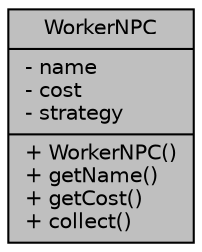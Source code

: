 digraph "WorkerNPC"
{
 // LATEX_PDF_SIZE
  edge [fontname="Helvetica",fontsize="10",labelfontname="Helvetica",labelfontsize="10"];
  node [fontname="Helvetica",fontsize="10",shape=record];
  Node1 [label="{WorkerNPC\n|- name\l- cost\l- strategy\l|+ WorkerNPC()\l+ getName()\l+ getCost()\l+ collect()\l}",height=0.2,width=0.4,color="black", fillcolor="grey75", style="filled", fontcolor="black",tooltip="Represents a Worker NPC that collects resources."];
}
